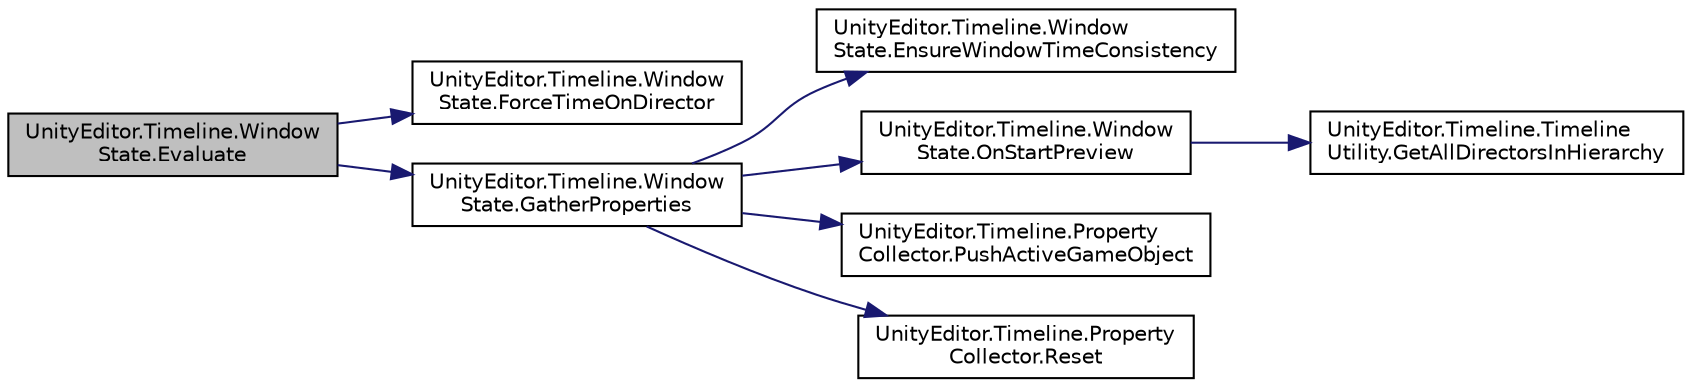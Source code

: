 digraph "UnityEditor.Timeline.WindowState.Evaluate"
{
 // LATEX_PDF_SIZE
  edge [fontname="Helvetica",fontsize="10",labelfontname="Helvetica",labelfontsize="10"];
  node [fontname="Helvetica",fontsize="10",shape=record];
  rankdir="LR";
  Node1 [label="UnityEditor.Timeline.Window\lState.Evaluate",height=0.2,width=0.4,color="black", fillcolor="grey75", style="filled", fontcolor="black",tooltip=" "];
  Node1 -> Node2 [color="midnightblue",fontsize="10",style="solid",fontname="Helvetica"];
  Node2 [label="UnityEditor.Timeline.Window\lState.ForceTimeOnDirector",height=0.2,width=0.4,color="black", fillcolor="white", style="filled",URL="$class_unity_editor_1_1_timeline_1_1_window_state.html#aea2333ae4710318917af92209b39eadb",tooltip=" "];
  Node1 -> Node3 [color="midnightblue",fontsize="10",style="solid",fontname="Helvetica"];
  Node3 [label="UnityEditor.Timeline.Window\lState.GatherProperties",height=0.2,width=0.4,color="black", fillcolor="white", style="filled",URL="$class_unity_editor_1_1_timeline_1_1_window_state.html#a1f9998b0966727995f7fae56654ae710",tooltip=" "];
  Node3 -> Node4 [color="midnightblue",fontsize="10",style="solid",fontname="Helvetica"];
  Node4 [label="UnityEditor.Timeline.Window\lState.EnsureWindowTimeConsistency",height=0.2,width=0.4,color="black", fillcolor="white", style="filled",URL="$class_unity_editor_1_1_timeline_1_1_window_state.html#a22b227f8710893c4e45421065796d931",tooltip=" "];
  Node3 -> Node5 [color="midnightblue",fontsize="10",style="solid",fontname="Helvetica"];
  Node5 [label="UnityEditor.Timeline.Window\lState.OnStartPreview",height=0.2,width=0.4,color="black", fillcolor="white", style="filled",URL="$class_unity_editor_1_1_timeline_1_1_window_state.html#a10d4234e15b07f830028514ffbac7205",tooltip=" "];
  Node5 -> Node6 [color="midnightblue",fontsize="10",style="solid",fontname="Helvetica"];
  Node6 [label="UnityEditor.Timeline.Timeline\lUtility.GetAllDirectorsInHierarchy",height=0.2,width=0.4,color="black", fillcolor="white", style="filled",URL="$class_unity_editor_1_1_timeline_1_1_timeline_utility.html#a5ae4869a533943c5c177538b837617f7",tooltip=" "];
  Node3 -> Node7 [color="midnightblue",fontsize="10",style="solid",fontname="Helvetica"];
  Node7 [label="UnityEditor.Timeline.Property\lCollector.PushActiveGameObject",height=0.2,width=0.4,color="black", fillcolor="white", style="filled",URL="$class_unity_editor_1_1_timeline_1_1_property_collector.html#ab5b227238401338388b6f4459dd5f27a",tooltip="Sets the active game object for subsequent property modifications."];
  Node3 -> Node8 [color="midnightblue",fontsize="10",style="solid",fontname="Helvetica"];
  Node8 [label="UnityEditor.Timeline.Property\lCollector.Reset",height=0.2,width=0.4,color="black", fillcolor="white", style="filled",URL="$class_unity_editor_1_1_timeline_1_1_property_collector.html#a71b18b03f8b8bd036a73a9c56ca7210e",tooltip=" "];
}
